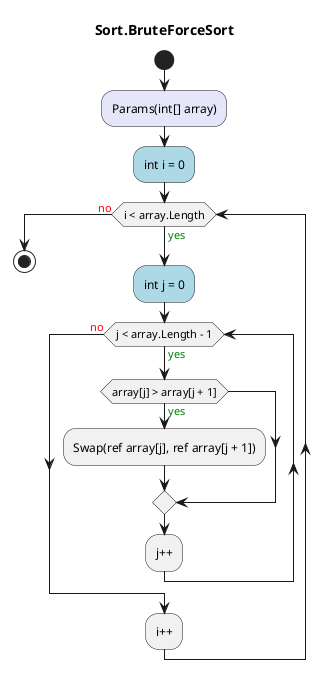 @startuml Sort.BruteForceSort
title Sort.BruteForceSort
start
#Lavender:Params(int[] array);
#LightBlue:int i = 0;
while (i < array.Length) is (<color:green>yes)
    #LightBlue:int j = 0;
    while (j < array.Length - 1) is (<color:green>yes)
        if (array[j] > array[j + 1]) then (<color:green>yes)
            :Swap(ref array[j], ref array[j + 1]);
        endif
    :j++;
    endwhile (<color:red>no)
:i++;
endwhile (<color:red>no)
stop
@enduml
